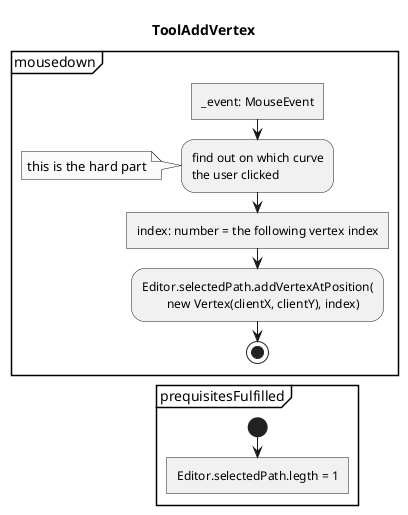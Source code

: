 @startuml ToolAddVertex
skinparam monochrome true

title ToolAddVertex

partition mousedown {
	:_event: MouseEvent]
	:find out on which curve
	the user clicked;
	note: this is the hard part
	:index: number = the following vertex index]
	:Editor.selectedPath.addVertexAtPosition(
		new Vertex(clientX, clientY), index);
	stop
}

partition prequisitesFulfilled {
	start
	:Editor.selectedPath.legth = 1]
	detach
}

@enduml